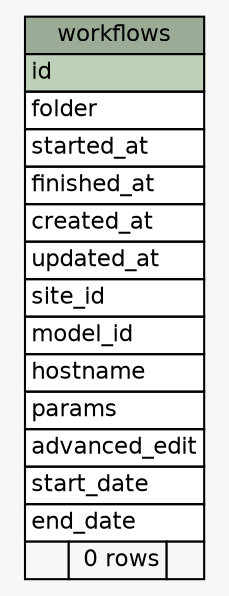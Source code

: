 // dot 2.30.1 on Mac OS X 10.7.5
// SchemaSpy rev 590
digraph "workflows" {
  graph [
    rankdir="RL"
    bgcolor="#f7f7f7"
    nodesep="0.18"
    ranksep="0.46"
    fontname="Helvetica"
    fontsize="11"
  ];
  node [
    fontname="Helvetica"
    fontsize="11"
    shape="plaintext"
  ];
  edge [
    arrowsize="0.8"
  ];
  "workflows" [
    label=<
    <TABLE BORDER="0" CELLBORDER="1" CELLSPACING="0" BGCOLOR="#ffffff">
      <TR><TD COLSPAN="3" BGCOLOR="#9bab96" ALIGN="CENTER">workflows</TD></TR>
      <TR><TD PORT="id" COLSPAN="3" BGCOLOR="#bed1b8" ALIGN="LEFT">id</TD></TR>
      <TR><TD PORT="folder" COLSPAN="3" ALIGN="LEFT">folder</TD></TR>
      <TR><TD PORT="started_at" COLSPAN="3" ALIGN="LEFT">started_at</TD></TR>
      <TR><TD PORT="finished_at" COLSPAN="3" ALIGN="LEFT">finished_at</TD></TR>
      <TR><TD PORT="created_at" COLSPAN="3" ALIGN="LEFT">created_at</TD></TR>
      <TR><TD PORT="updated_at" COLSPAN="3" ALIGN="LEFT">updated_at</TD></TR>
      <TR><TD PORT="site_id" COLSPAN="3" ALIGN="LEFT">site_id</TD></TR>
      <TR><TD PORT="model_id" COLSPAN="3" ALIGN="LEFT">model_id</TD></TR>
      <TR><TD PORT="hostname" COLSPAN="3" ALIGN="LEFT">hostname</TD></TR>
      <TR><TD PORT="params" COLSPAN="3" ALIGN="LEFT">params</TD></TR>
      <TR><TD PORT="advanced_edit" COLSPAN="3" ALIGN="LEFT">advanced_edit</TD></TR>
      <TR><TD PORT="start_date" COLSPAN="3" ALIGN="LEFT">start_date</TD></TR>
      <TR><TD PORT="end_date" COLSPAN="3" ALIGN="LEFT">end_date</TD></TR>
      <TR><TD ALIGN="LEFT" BGCOLOR="#f7f7f7">  </TD><TD ALIGN="RIGHT" BGCOLOR="#f7f7f7">0 rows</TD><TD ALIGN="RIGHT" BGCOLOR="#f7f7f7">  </TD></TR>
    </TABLE>>
    URL="tables/workflows.html"
    tooltip="workflows"
  ];
}
